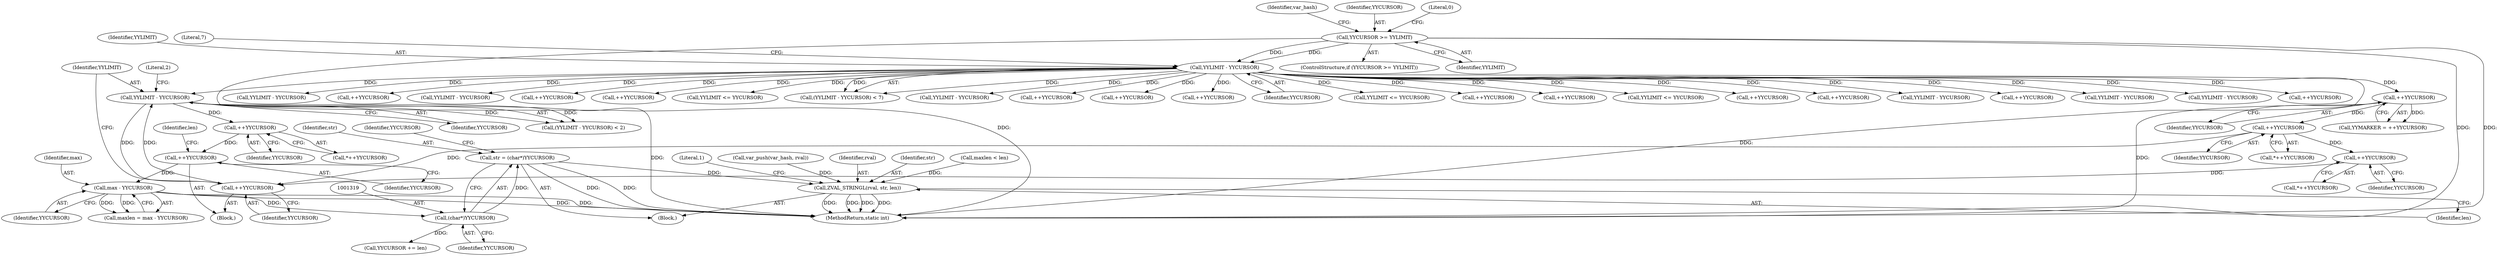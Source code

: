 digraph "0_php-src_20ce2fe8e3c211a42fee05a461a5881be9a8790e?w=1@pointer" {
"1001316" [label="(Call,str = (char*)YYCURSOR)"];
"1001318" [label="(Call,(char*)YYCURSOR)"];
"1001300" [label="(Call,max - YYCURSOR)"];
"1001286" [label="(Call,++YYCURSOR)"];
"1001279" [label="(Call,++YYCURSOR)"];
"1001251" [label="(Call,YYLIMIT - YYCURSOR)"];
"1000152" [label="(Call,YYLIMIT - YYCURSOR)"];
"1000125" [label="(Call,YYCURSOR >= YYLIMIT)"];
"1001247" [label="(Call,++YYCURSOR)"];
"1001212" [label="(Call,++YYCURSOR)"];
"1000283" [label="(Call,++YYCURSOR)"];
"1001234" [label="(Call,++YYCURSOR)"];
"1001359" [label="(Call,ZVAL_STRINGL(rval, str, len))"];
"1001254" [label="(Literal,2)"];
"1001253" [label="(Identifier,YYCURSOR)"];
"1000281" [label="(Call,YYMARKER = ++YYCURSOR)"];
"1000154" [label="(Identifier,YYCURSOR)"];
"1001321" [label="(Call,YYCURSOR += len)"];
"1000141" [label="(Call,var_push(var_hash, rval))"];
"1001503" [label="(Call,YYLIMIT - YYCURSOR)"];
"1000283" [label="(Call,++YYCURSOR)"];
"1001233" [label="(Call,*++YYCURSOR)"];
"1000153" [label="(Identifier,YYLIMIT)"];
"1001286" [label="(Call,++YYCURSOR)"];
"1000348" [label="(Call,++YYCURSOR)"];
"1000412" [label="(Call,YYLIMIT - YYCURSOR)"];
"1001298" [label="(Call,maxlen = max - YYCURSOR)"];
"1000227" [label="(Call,++YYCURSOR)"];
"1000155" [label="(Literal,7)"];
"1000325" [label="(Call,++YYCURSOR)"];
"1001288" [label="(Block,)"];
"1001251" [label="(Call,YYLIMIT - YYCURSOR)"];
"1001287" [label="(Identifier,YYCURSOR)"];
"1001234" [label="(Call,++YYCURSOR)"];
"1000284" [label="(Identifier,YYCURSOR)"];
"1001293" [label="(Identifier,len)"];
"1001977" [label="(Call,YYLIMIT <= YYCURSOR)"];
"1002432" [label="(MethodReturn,static int)"];
"1001279" [label="(Call,++YYCURSOR)"];
"1000151" [label="(Call,(YYLIMIT - YYCURSOR) < 7)"];
"1000958" [label="(Call,YYLIMIT - YYCURSOR)"];
"1000147" [label="(Block,)"];
"1000311" [label="(Call,++YYCURSOR)"];
"1000124" [label="(ControlStructure,if (YYCURSOR >= YYLIMIT))"];
"1001280" [label="(Identifier,YYCURSOR)"];
"1001235" [label="(Identifier,YYCURSOR)"];
"1001360" [label="(Identifier,rval)"];
"1000198" [label="(Call,++YYCURSOR)"];
"1000133" [label="(Identifier,var_hash)"];
"1001362" [label="(Identifier,len)"];
"1000297" [label="(Call,++YYCURSOR)"];
"1001359" [label="(Call,ZVAL_STRINGL(rval, str, len))"];
"1001318" [label="(Call,(char*)YYCURSOR)"];
"1001301" [label="(Identifier,max)"];
"1002335" [label="(Call,YYLIMIT <= YYCURSOR)"];
"1000339" [label="(Call,++YYCURSOR)"];
"1001211" [label="(Call,*++YYCURSOR)"];
"1001361" [label="(Identifier,str)"];
"1000152" [label="(Call,YYLIMIT - YYCURSOR)"];
"1000126" [label="(Identifier,YYCURSOR)"];
"1001322" [label="(Identifier,YYCURSOR)"];
"1001252" [label="(Identifier,YYLIMIT)"];
"1001247" [label="(Call,++YYCURSOR)"];
"1000125" [label="(Call,YYCURSOR >= YYLIMIT)"];
"1000241" [label="(Call,++YYCURSOR)"];
"1002193" [label="(Call,YYLIMIT <= YYCURSOR)"];
"1001302" [label="(Identifier,YYCURSOR)"];
"1001316" [label="(Call,str = (char*)YYCURSOR)"];
"1000127" [label="(Identifier,YYLIMIT)"];
"1001213" [label="(Identifier,YYCURSOR)"];
"1001320" [label="(Identifier,YYCURSOR)"];
"1001300" [label="(Call,max - YYCURSOR)"];
"1001317" [label="(Identifier,str)"];
"1000269" [label="(Call,++YYCURSOR)"];
"1000255" [label="(Call,++YYCURSOR)"];
"1001250" [label="(Call,(YYLIMIT - YYCURSOR) < 2)"];
"1000130" [label="(Literal,0)"];
"1001304" [label="(Call,maxlen < len)"];
"1000866" [label="(Call,YYLIMIT - YYCURSOR)"];
"1000361" [label="(Call,++YYCURSOR)"];
"1001589" [label="(Call,YYLIMIT - YYCURSOR)"];
"1001248" [label="(Identifier,YYCURSOR)"];
"1001364" [label="(Literal,1)"];
"1001212" [label="(Call,++YYCURSOR)"];
"1001278" [label="(Call,*++YYCURSOR)"];
"1001086" [label="(Call,YYLIMIT - YYCURSOR)"];
"1000215" [label="(Call,++YYCURSOR)"];
"1001316" -> "1001288"  [label="AST: "];
"1001316" -> "1001318"  [label="CFG: "];
"1001317" -> "1001316"  [label="AST: "];
"1001318" -> "1001316"  [label="AST: "];
"1001322" -> "1001316"  [label="CFG: "];
"1001316" -> "1002432"  [label="DDG: "];
"1001316" -> "1002432"  [label="DDG: "];
"1001318" -> "1001316"  [label="DDG: "];
"1001316" -> "1001359"  [label="DDG: "];
"1001318" -> "1001320"  [label="CFG: "];
"1001319" -> "1001318"  [label="AST: "];
"1001320" -> "1001318"  [label="AST: "];
"1001300" -> "1001318"  [label="DDG: "];
"1001318" -> "1001321"  [label="DDG: "];
"1001300" -> "1001298"  [label="AST: "];
"1001300" -> "1001302"  [label="CFG: "];
"1001301" -> "1001300"  [label="AST: "];
"1001302" -> "1001300"  [label="AST: "];
"1001298" -> "1001300"  [label="CFG: "];
"1001300" -> "1002432"  [label="DDG: "];
"1001300" -> "1002432"  [label="DDG: "];
"1001300" -> "1001298"  [label="DDG: "];
"1001300" -> "1001298"  [label="DDG: "];
"1001286" -> "1001300"  [label="DDG: "];
"1001286" -> "1000147"  [label="AST: "];
"1001286" -> "1001287"  [label="CFG: "];
"1001287" -> "1001286"  [label="AST: "];
"1001293" -> "1001286"  [label="CFG: "];
"1001279" -> "1001286"  [label="DDG: "];
"1001279" -> "1001278"  [label="AST: "];
"1001279" -> "1001280"  [label="CFG: "];
"1001280" -> "1001279"  [label="AST: "];
"1001278" -> "1001279"  [label="CFG: "];
"1001251" -> "1001279"  [label="DDG: "];
"1001251" -> "1001250"  [label="AST: "];
"1001251" -> "1001253"  [label="CFG: "];
"1001252" -> "1001251"  [label="AST: "];
"1001253" -> "1001251"  [label="AST: "];
"1001254" -> "1001251"  [label="CFG: "];
"1001251" -> "1002432"  [label="DDG: "];
"1001251" -> "1001247"  [label="DDG: "];
"1001251" -> "1001250"  [label="DDG: "];
"1001251" -> "1001250"  [label="DDG: "];
"1000152" -> "1001251"  [label="DDG: "];
"1001247" -> "1001251"  [label="DDG: "];
"1000152" -> "1000151"  [label="AST: "];
"1000152" -> "1000154"  [label="CFG: "];
"1000153" -> "1000152"  [label="AST: "];
"1000154" -> "1000152"  [label="AST: "];
"1000155" -> "1000152"  [label="CFG: "];
"1000152" -> "1002432"  [label="DDG: "];
"1000152" -> "1000151"  [label="DDG: "];
"1000152" -> "1000151"  [label="DDG: "];
"1000125" -> "1000152"  [label="DDG: "];
"1000125" -> "1000152"  [label="DDG: "];
"1000152" -> "1000198"  [label="DDG: "];
"1000152" -> "1000215"  [label="DDG: "];
"1000152" -> "1000227"  [label="DDG: "];
"1000152" -> "1000241"  [label="DDG: "];
"1000152" -> "1000255"  [label="DDG: "];
"1000152" -> "1000269"  [label="DDG: "];
"1000152" -> "1000283"  [label="DDG: "];
"1000152" -> "1000297"  [label="DDG: "];
"1000152" -> "1000311"  [label="DDG: "];
"1000152" -> "1000325"  [label="DDG: "];
"1000152" -> "1000339"  [label="DDG: "];
"1000152" -> "1000348"  [label="DDG: "];
"1000152" -> "1000361"  [label="DDG: "];
"1000152" -> "1000412"  [label="DDG: "];
"1000152" -> "1000866"  [label="DDG: "];
"1000152" -> "1000958"  [label="DDG: "];
"1000152" -> "1001086"  [label="DDG: "];
"1000152" -> "1001503"  [label="DDG: "];
"1000152" -> "1001589"  [label="DDG: "];
"1000152" -> "1001977"  [label="DDG: "];
"1000152" -> "1002193"  [label="DDG: "];
"1000152" -> "1002335"  [label="DDG: "];
"1000125" -> "1000124"  [label="AST: "];
"1000125" -> "1000127"  [label="CFG: "];
"1000126" -> "1000125"  [label="AST: "];
"1000127" -> "1000125"  [label="AST: "];
"1000130" -> "1000125"  [label="CFG: "];
"1000133" -> "1000125"  [label="CFG: "];
"1000125" -> "1002432"  [label="DDG: "];
"1000125" -> "1002432"  [label="DDG: "];
"1000125" -> "1002432"  [label="DDG: "];
"1001247" -> "1000147"  [label="AST: "];
"1001247" -> "1001248"  [label="CFG: "];
"1001248" -> "1001247"  [label="AST: "];
"1001252" -> "1001247"  [label="CFG: "];
"1001212" -> "1001247"  [label="DDG: "];
"1001234" -> "1001247"  [label="DDG: "];
"1001212" -> "1001211"  [label="AST: "];
"1001212" -> "1001213"  [label="CFG: "];
"1001213" -> "1001212"  [label="AST: "];
"1001211" -> "1001212"  [label="CFG: "];
"1000283" -> "1001212"  [label="DDG: "];
"1001212" -> "1001234"  [label="DDG: "];
"1000283" -> "1000281"  [label="AST: "];
"1000283" -> "1000284"  [label="CFG: "];
"1000284" -> "1000283"  [label="AST: "];
"1000281" -> "1000283"  [label="CFG: "];
"1000283" -> "1002432"  [label="DDG: "];
"1000283" -> "1000281"  [label="DDG: "];
"1001234" -> "1001233"  [label="AST: "];
"1001234" -> "1001235"  [label="CFG: "];
"1001235" -> "1001234"  [label="AST: "];
"1001233" -> "1001234"  [label="CFG: "];
"1001359" -> "1001288"  [label="AST: "];
"1001359" -> "1001362"  [label="CFG: "];
"1001360" -> "1001359"  [label="AST: "];
"1001361" -> "1001359"  [label="AST: "];
"1001362" -> "1001359"  [label="AST: "];
"1001364" -> "1001359"  [label="CFG: "];
"1001359" -> "1002432"  [label="DDG: "];
"1001359" -> "1002432"  [label="DDG: "];
"1001359" -> "1002432"  [label="DDG: "];
"1001359" -> "1002432"  [label="DDG: "];
"1000141" -> "1001359"  [label="DDG: "];
"1001304" -> "1001359"  [label="DDG: "];
}
